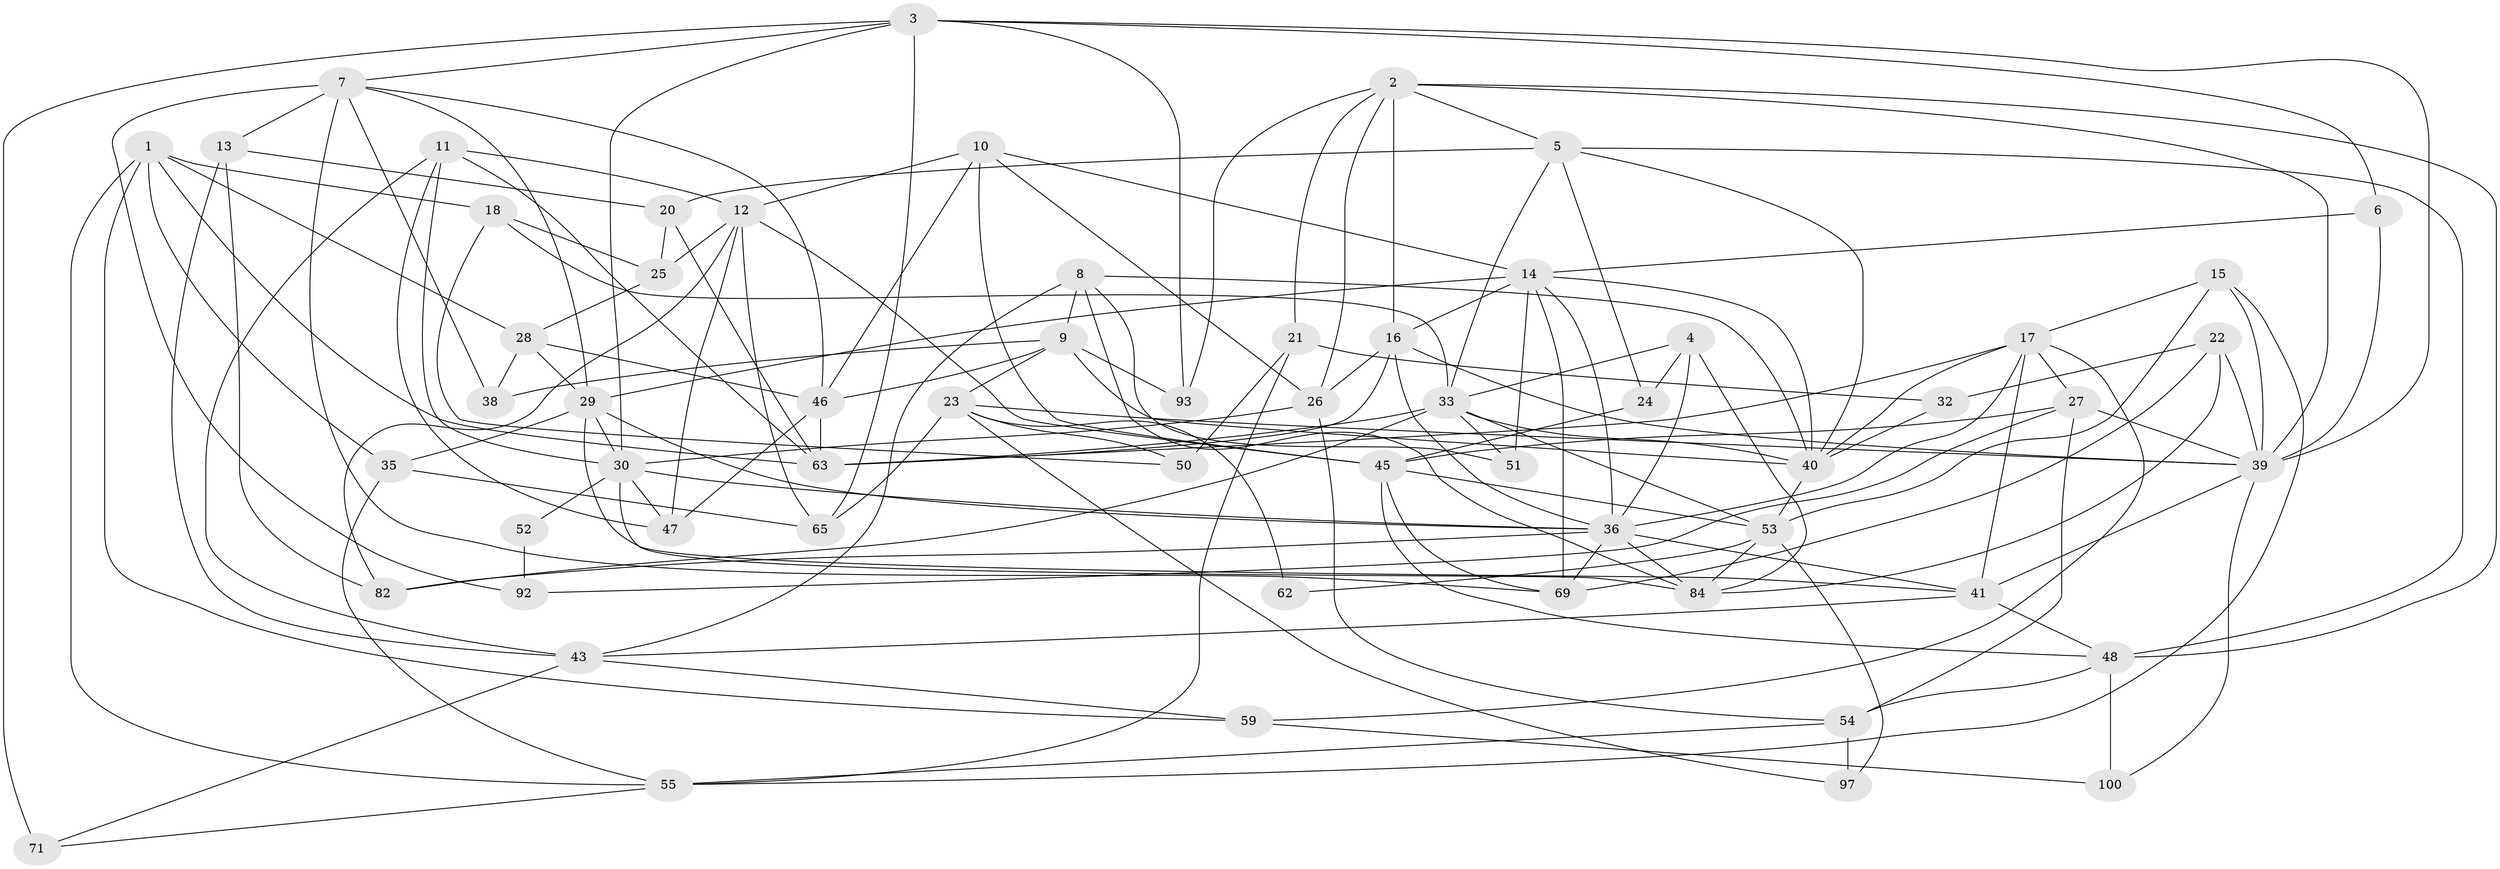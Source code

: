 // original degree distribution, {2: 0.10891089108910891, 4: 0.33663366336633666, 3: 0.25742574257425743, 5: 0.15841584158415842, 6: 0.10891089108910891, 8: 0.009900990099009901, 7: 0.019801980198019802}
// Generated by graph-tools (version 1.1) at 2025/11/02/27/25 16:11:24]
// undirected, 60 vertices, 155 edges
graph export_dot {
graph [start="1"]
  node [color=gray90,style=filled];
  1 [super="+49"];
  2 [super="+77"];
  3 [super="+31"];
  4 [super="+87"];
  5 [super="+86"];
  6;
  7 [super="+80"];
  8 [super="+66"];
  9 [super="+34"];
  10 [super="+96"];
  11 [super="+81"];
  12 [super="+101"];
  13 [super="+19"];
  14 [super="+60"];
  15;
  16 [super="+44"];
  17 [super="+73"];
  18;
  20;
  21 [super="+56"];
  22;
  23 [super="+68"];
  24;
  25 [super="+57"];
  26 [super="+94"];
  27 [super="+74"];
  28;
  29 [super="+61"];
  30 [super="+78"];
  32;
  33 [super="+37"];
  35 [super="+79"];
  36 [super="+95"];
  38 [super="+70"];
  39 [super="+91"];
  40 [super="+83"];
  41 [super="+42"];
  43 [super="+89"];
  45 [super="+75"];
  46 [super="+64"];
  47;
  48 [super="+88"];
  50;
  51;
  52;
  53 [super="+67"];
  54 [super="+58"];
  55 [super="+72"];
  59;
  62;
  63 [super="+90"];
  65 [super="+99"];
  69 [super="+85"];
  71 [super="+76"];
  82;
  84 [super="+98"];
  92;
  93;
  97;
  100;
  1 -- 18;
  1 -- 59;
  1 -- 28;
  1 -- 63;
  1 -- 35;
  1 -- 55;
  2 -- 48;
  2 -- 21;
  2 -- 93;
  2 -- 16;
  2 -- 5;
  2 -- 39;
  2 -- 26;
  3 -- 30;
  3 -- 6;
  3 -- 65;
  3 -- 39;
  3 -- 7;
  3 -- 93;
  3 -- 71;
  4 -- 33;
  4 -- 24;
  4 -- 84;
  4 -- 36;
  5 -- 33;
  5 -- 48;
  5 -- 24;
  5 -- 20;
  5 -- 40;
  6 -- 39 [weight=2];
  6 -- 14;
  7 -- 69;
  7 -- 13;
  7 -- 92;
  7 -- 29;
  7 -- 46;
  7 -- 38;
  8 -- 84;
  8 -- 51;
  8 -- 9 [weight=2];
  8 -- 43;
  8 -- 40;
  9 -- 46;
  9 -- 40;
  9 -- 38;
  9 -- 23;
  9 -- 93;
  10 -- 46;
  10 -- 45;
  10 -- 26;
  10 -- 12;
  10 -- 14;
  11 -- 12;
  11 -- 30;
  11 -- 43;
  11 -- 47;
  11 -- 63;
  12 -- 65;
  12 -- 25;
  12 -- 82;
  12 -- 45;
  12 -- 47;
  13 -- 20;
  13 -- 43;
  13 -- 82;
  14 -- 51;
  14 -- 36;
  14 -- 40;
  14 -- 29;
  14 -- 16 [weight=2];
  14 -- 69;
  15 -- 55;
  15 -- 39;
  15 -- 17;
  15 -- 53;
  16 -- 39;
  16 -- 63;
  16 -- 26;
  16 -- 36;
  17 -- 40;
  17 -- 27;
  17 -- 41;
  17 -- 59;
  17 -- 36;
  17 -- 63;
  18 -- 50;
  18 -- 25;
  18 -- 33;
  20 -- 63;
  20 -- 25;
  21 -- 32;
  21 -- 50;
  21 -- 55;
  22 -- 69;
  22 -- 39;
  22 -- 32;
  22 -- 84;
  23 -- 97;
  23 -- 50;
  23 -- 62;
  23 -- 39;
  23 -- 65;
  24 -- 45;
  25 -- 28;
  26 -- 54;
  26 -- 30;
  27 -- 92;
  27 -- 54 [weight=2];
  27 -- 39;
  27 -- 45;
  28 -- 29;
  28 -- 46;
  28 -- 38;
  29 -- 35;
  29 -- 36;
  29 -- 30;
  29 -- 41;
  30 -- 36;
  30 -- 47;
  30 -- 52;
  30 -- 84;
  32 -- 40;
  33 -- 82;
  33 -- 63;
  33 -- 51;
  33 -- 53;
  33 -- 40;
  35 -- 55;
  35 -- 65;
  36 -- 69;
  36 -- 82;
  36 -- 84;
  36 -- 41;
  39 -- 100;
  39 -- 41;
  40 -- 53;
  41 -- 43;
  41 -- 48;
  43 -- 59;
  43 -- 71;
  45 -- 69;
  45 -- 48;
  45 -- 53;
  46 -- 47;
  46 -- 63;
  48 -- 100;
  48 -- 54;
  52 -- 92;
  53 -- 62;
  53 -- 84;
  53 -- 97;
  54 -- 55;
  54 -- 97;
  55 -- 71;
  59 -- 100;
}
